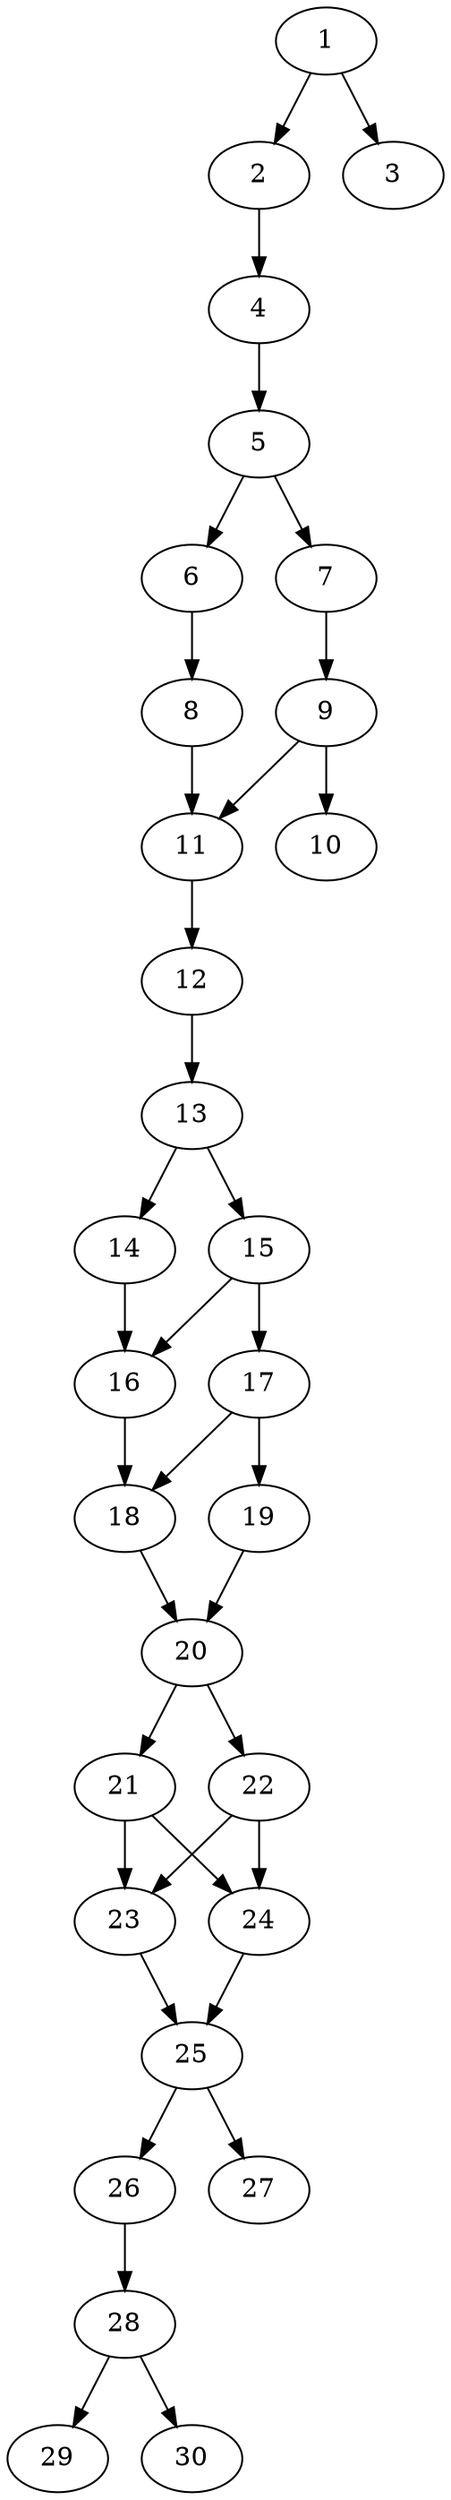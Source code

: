 // DAG automatically generated by daggen at Thu Oct  3 14:04:18 2019
// ./daggen --dot -n 30 --ccr 0.4 --fat 0.3 --regular 0.7 --density 0.6 --mindata 5242880 --maxdata 52428800 
digraph G {
  1 [size="116467200", alpha="0.14", expect_size="46586880"] 
  1 -> 2 [size ="46586880"]
  1 -> 3 [size ="46586880"]
  2 [size="22983680", alpha="0.02", expect_size="9193472"] 
  2 -> 4 [size ="9193472"]
  3 [size="112967680", alpha="0.08", expect_size="45187072"] 
  4 [size="115194880", alpha="0.10", expect_size="46077952"] 
  4 -> 5 [size ="46077952"]
  5 [size="16619520", alpha="0.12", expect_size="6647808"] 
  5 -> 6 [size ="6647808"]
  5 -> 7 [size ="6647808"]
  6 [size="56711680", alpha="0.10", expect_size="22684672"] 
  6 -> 8 [size ="22684672"]
  7 [size="55024640", alpha="0.15", expect_size="22009856"] 
  7 -> 9 [size ="22009856"]
  8 [size="49067520", alpha="0.10", expect_size="19627008"] 
  8 -> 11 [size ="19627008"]
  9 [size="65259520", alpha="0.04", expect_size="26103808"] 
  9 -> 10 [size ="26103808"]
  9 -> 11 [size ="26103808"]
  10 [size="113105920", alpha="0.13", expect_size="45242368"] 
  11 [size="90910720", alpha="0.15", expect_size="36364288"] 
  11 -> 12 [size ="36364288"]
  12 [size="53813760", alpha="0.09", expect_size="21525504"] 
  12 -> 13 [size ="21525504"]
  13 [size="64197120", alpha="0.01", expect_size="25678848"] 
  13 -> 14 [size ="25678848"]
  13 -> 15 [size ="25678848"]
  14 [size="109442560", alpha="0.01", expect_size="43777024"] 
  14 -> 16 [size ="43777024"]
  15 [size="51978240", alpha="0.18", expect_size="20791296"] 
  15 -> 16 [size ="20791296"]
  15 -> 17 [size ="20791296"]
  16 [size="125168640", alpha="0.07", expect_size="50067456"] 
  16 -> 18 [size ="50067456"]
  17 [size="63505920", alpha="0.20", expect_size="25402368"] 
  17 -> 18 [size ="25402368"]
  17 -> 19 [size ="25402368"]
  18 [size="34332160", alpha="0.08", expect_size="13732864"] 
  18 -> 20 [size ="13732864"]
  19 [size="91550720", alpha="0.07", expect_size="36620288"] 
  19 -> 20 [size ="36620288"]
  20 [size="113080320", alpha="0.20", expect_size="45232128"] 
  20 -> 21 [size ="45232128"]
  20 -> 22 [size ="45232128"]
  21 [size="72634880", alpha="0.11", expect_size="29053952"] 
  21 -> 23 [size ="29053952"]
  21 -> 24 [size ="29053952"]
  22 [size="44247040", alpha="0.03", expect_size="17698816"] 
  22 -> 23 [size ="17698816"]
  22 -> 24 [size ="17698816"]
  23 [size="97541120", alpha="0.13", expect_size="39016448"] 
  23 -> 25 [size ="39016448"]
  24 [size="102709760", alpha="0.19", expect_size="41083904"] 
  24 -> 25 [size ="41083904"]
  25 [size="108861440", alpha="0.07", expect_size="43544576"] 
  25 -> 26 [size ="43544576"]
  25 -> 27 [size ="43544576"]
  26 [size="94881280", alpha="0.01", expect_size="37952512"] 
  26 -> 28 [size ="37952512"]
  27 [size="16145920", alpha="0.03", expect_size="6458368"] 
  28 [size="15941120", alpha="0.11", expect_size="6376448"] 
  28 -> 29 [size ="6376448"]
  28 -> 30 [size ="6376448"]
  29 [size="60935680", alpha="0.08", expect_size="24374272"] 
  30 [size="99466240", alpha="0.02", expect_size="39786496"] 
}
